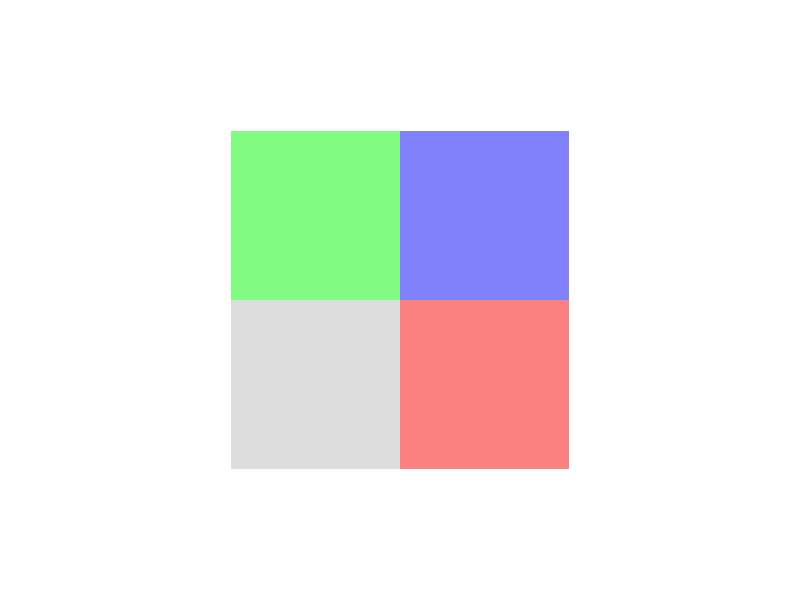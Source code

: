#version 3.7;
#include "shapes.inc"
background {color rgb<1.000000,1.000000,1.000000>}
camera {
orthographic
right x*image_width/image_height
location <0.500000, 5.333333, 0.500000>
look_at <0.500000, 0.000000, 0.500000>
angle 25.000000
sky <0.000000, 0.000000, 1.000000>
}
global_settings { assumed_gamma 2.2 }
union {

mesh2 {
  vertex_vectors {
    9,
    <0.000000000000,0.000000000000,0.000000000000>,
    <0.500000000000,0.000000000000,0.000000000000>,
    <1.000000000000,0.000000000000,0.000000000000>,
    <0.000000000000,0.500000000000,0.000000000000>,
    <0.500000000000,0.500000000000,0.000000000000>,
    <1.000000000000,0.500000000000,0.000000000000>,
    <0.000000000000,1.000000000000,0.000000000000>,
    <0.500000000000,1.000000000000,0.000000000000>,
    <1.000000000000,1.000000000000,0.000000000000> 
  }
  texture_list {
    4,
    texture{pigment{rgb<0.862745098039,0.862745098039,0.862745098039>} finish {ambient 1.000000 diffuse 0.600000 reflection 0.000000}}
    texture{pigment{rgb<0.984313725490,0.501960784314,0.501960784314>} finish {ambient 1.000000 diffuse 0.600000 reflection 0.000000}}
    texture{pigment{rgb<0.501960784314,0.984313725490,0.501960784314>} finish {ambient 1.000000 diffuse 0.600000 reflection 0.000000}}
    texture{pigment{rgb<0.501960784314,0.501960784314,0.984313725490>} finish {ambient 1.000000 diffuse 0.600000 reflection 0.000000}}
  }
  face_indices {
    8,
    <0,1,4>,0,
    <0,4,3>,0,
    <1,2,5>,1,
    <1,5,4>,1,
    <3,4,7>,2,
    <3,7,6>,2,
    <4,5,8>,3,
    <4,8,7>,3 
  }
}
#declare elt3dedge =
  texture { pigment { rgb <0.000000,0.000000,0.000000> } finish {ambient 1.000000 diffuse 0.600000 reflection 0.000000} }
rotate<-90,  0,  0>
scale <  1,  1, -1>
}
